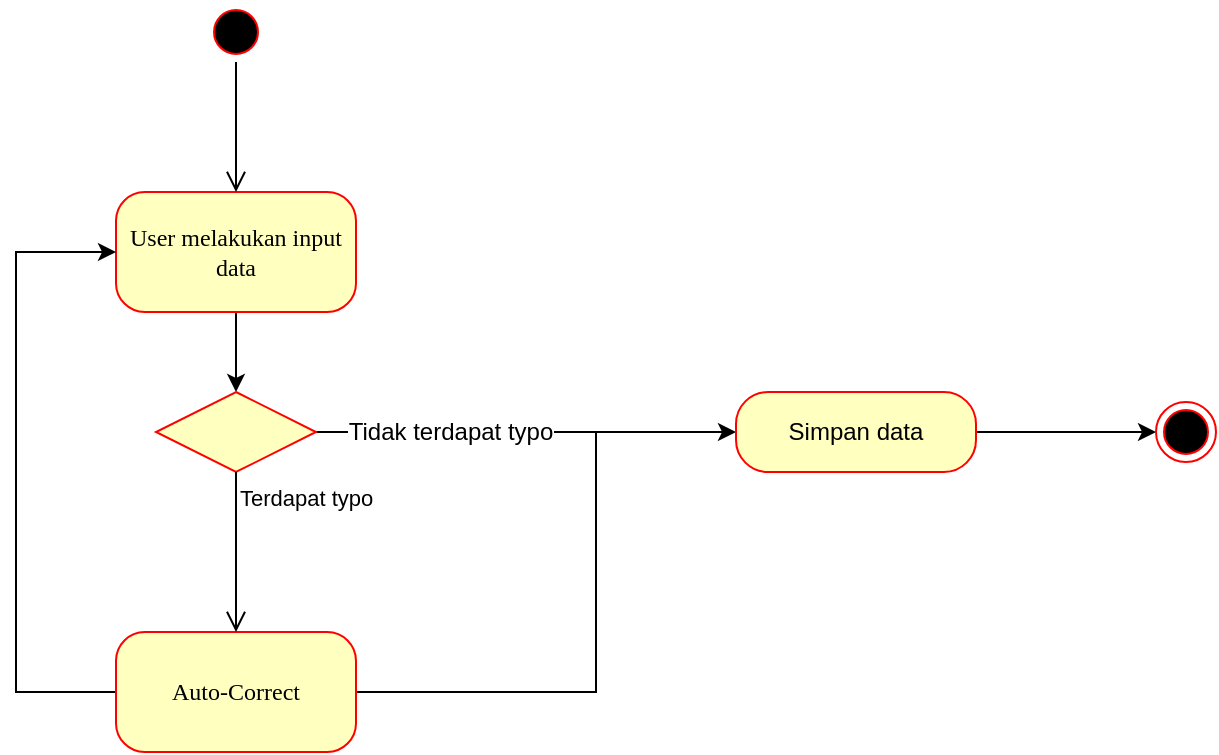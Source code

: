 <mxfile version="12.7.4" type="github"><diagram name="Page-1" id="58cdce13-f638-feb5-8d6f-7d28b1aa9fa0"><mxGraphModel dx="1796" dy="874" grid="1" gridSize="10" guides="1" tooltips="1" connect="1" arrows="1" fold="1" page="1" pageScale="1" pageWidth="1100" pageHeight="850" background="#ffffff" math="0" shadow="0"><root><mxCell id="0"/><mxCell id="1" parent="0"/><mxCell id="jSLGxsRqp17qf2YJJAte-28" style="edgeStyle=orthogonalEdgeStyle;rounded=0;orthogonalLoop=1;jettySize=auto;html=1;exitX=0.5;exitY=1;exitDx=0;exitDy=0;entryX=0.5;entryY=0;entryDx=0;entryDy=0;" edge="1" parent="1" source="jSLGxsRqp17qf2YJJAte-14" target="jSLGxsRqp17qf2YJJAte-25"><mxGeometry relative="1" as="geometry"/></mxCell><mxCell id="jSLGxsRqp17qf2YJJAte-14" value="User melakukan input data" style="rounded=1;whiteSpace=wrap;html=1;arcSize=24;fillColor=#ffffc0;strokeColor=#ff0000;shadow=0;comic=0;labelBackgroundColor=none;fontFamily=Verdana;fontSize=12;fontColor=#000000;align=center;" vertex="1" parent="1"><mxGeometry x="290" y="270" width="120" height="60" as="geometry"/></mxCell><mxCell id="jSLGxsRqp17qf2YJJAte-16" style="edgeStyle=elbowEdgeStyle;html=1;labelBackgroundColor=none;endArrow=open;endSize=8;strokeColor=#000000;fontFamily=Verdana;fontSize=12;align=left;" edge="1" parent="1" source="jSLGxsRqp17qf2YJJAte-17" target="jSLGxsRqp17qf2YJJAte-14"><mxGeometry relative="1" as="geometry"/></mxCell><mxCell id="jSLGxsRqp17qf2YJJAte-17" value="" style="ellipse;html=1;shape=startState;fillColor=#000000;strokeColor=#ff0000;rounded=1;shadow=0;comic=0;labelBackgroundColor=none;fontFamily=Verdana;fontSize=12;fontColor=#000000;align=center;direction=south;" vertex="1" parent="1"><mxGeometry x="335" y="175" width="30" height="30" as="geometry"/></mxCell><mxCell id="jSLGxsRqp17qf2YJJAte-29" style="edgeStyle=orthogonalEdgeStyle;rounded=0;orthogonalLoop=1;jettySize=auto;html=1;exitX=0;exitY=0.5;exitDx=0;exitDy=0;entryX=0;entryY=0.5;entryDx=0;entryDy=0;" edge="1" parent="1" source="jSLGxsRqp17qf2YJJAte-19" target="jSLGxsRqp17qf2YJJAte-14"><mxGeometry relative="1" as="geometry"><Array as="points"><mxPoint x="240" y="520"/><mxPoint x="240" y="300"/></Array></mxGeometry></mxCell><mxCell id="jSLGxsRqp17qf2YJJAte-33" style="edgeStyle=orthogonalEdgeStyle;rounded=0;orthogonalLoop=1;jettySize=auto;html=1;exitX=1;exitY=0.5;exitDx=0;exitDy=0;strokeColor=#000000;endArrow=none;endFill=0;" edge="1" parent="1" source="jSLGxsRqp17qf2YJJAte-19"><mxGeometry relative="1" as="geometry"><mxPoint x="460" y="390" as="targetPoint"/><Array as="points"><mxPoint x="530" y="520"/><mxPoint x="530" y="390"/></Array></mxGeometry></mxCell><mxCell id="jSLGxsRqp17qf2YJJAte-19" value="Auto-Correct" style="rounded=1;whiteSpace=wrap;html=1;arcSize=24;fillColor=#ffffc0;strokeColor=#ff0000;shadow=0;comic=0;labelBackgroundColor=none;fontFamily=Verdana;fontSize=12;fontColor=#000000;align=center;" vertex="1" parent="1"><mxGeometry x="290" y="490" width="120" height="60" as="geometry"/></mxCell><mxCell id="jSLGxsRqp17qf2YJJAte-32" value="t" style="edgeStyle=orthogonalEdgeStyle;rounded=0;orthogonalLoop=1;jettySize=auto;html=1;exitX=1;exitY=0.5;exitDx=0;exitDy=0;strokeColor=#000000;" edge="1" parent="1" source="jSLGxsRqp17qf2YJJAte-25" target="jSLGxsRqp17qf2YJJAte-30"><mxGeometry relative="1" as="geometry"/></mxCell><mxCell id="jSLGxsRqp17qf2YJJAte-34" value="Tidak terdapat typo&lt;br&gt;" style="text;html=1;align=center;verticalAlign=middle;resizable=0;points=[];labelBackgroundColor=#ffffff;" vertex="1" connectable="0" parent="jSLGxsRqp17qf2YJJAte-32"><mxGeometry x="-0.362" relative="1" as="geometry"><mxPoint as="offset"/></mxGeometry></mxCell><mxCell id="jSLGxsRqp17qf2YJJAte-25" value="" style="rhombus;whiteSpace=wrap;html=1;fillColor=#ffffc0;strokeColor=#ff0000;" vertex="1" parent="1"><mxGeometry x="310" y="370" width="80" height="40" as="geometry"/></mxCell><mxCell id="jSLGxsRqp17qf2YJJAte-27" value="Terdapat typo" style="edgeStyle=orthogonalEdgeStyle;html=1;align=left;verticalAlign=top;endArrow=open;endSize=8;strokeColor=#000000;" edge="1" source="jSLGxsRqp17qf2YJJAte-25" parent="1"><mxGeometry x="-1" relative="1" as="geometry"><mxPoint x="350" y="490" as="targetPoint"/></mxGeometry></mxCell><mxCell id="jSLGxsRqp17qf2YJJAte-36" style="edgeStyle=orthogonalEdgeStyle;rounded=0;orthogonalLoop=1;jettySize=auto;html=1;exitX=1;exitY=0.5;exitDx=0;exitDy=0;endArrow=classic;endFill=1;strokeColor=#000000;" edge="1" parent="1" source="jSLGxsRqp17qf2YJJAte-30" target="jSLGxsRqp17qf2YJJAte-35"><mxGeometry relative="1" as="geometry"/></mxCell><mxCell id="jSLGxsRqp17qf2YJJAte-30" value="Simpan data" style="rounded=1;whiteSpace=wrap;html=1;arcSize=40;fontColor=#000000;fillColor=#ffffc0;strokeColor=#ff0000;" vertex="1" parent="1"><mxGeometry x="600" y="370" width="120" height="40" as="geometry"/></mxCell><mxCell id="jSLGxsRqp17qf2YJJAte-35" value="" style="ellipse;html=1;shape=endState;fillColor=#000000;strokeColor=#ff0000;" vertex="1" parent="1"><mxGeometry x="810" y="375" width="30" height="30" as="geometry"/></mxCell></root></mxGraphModel></diagram></mxfile>